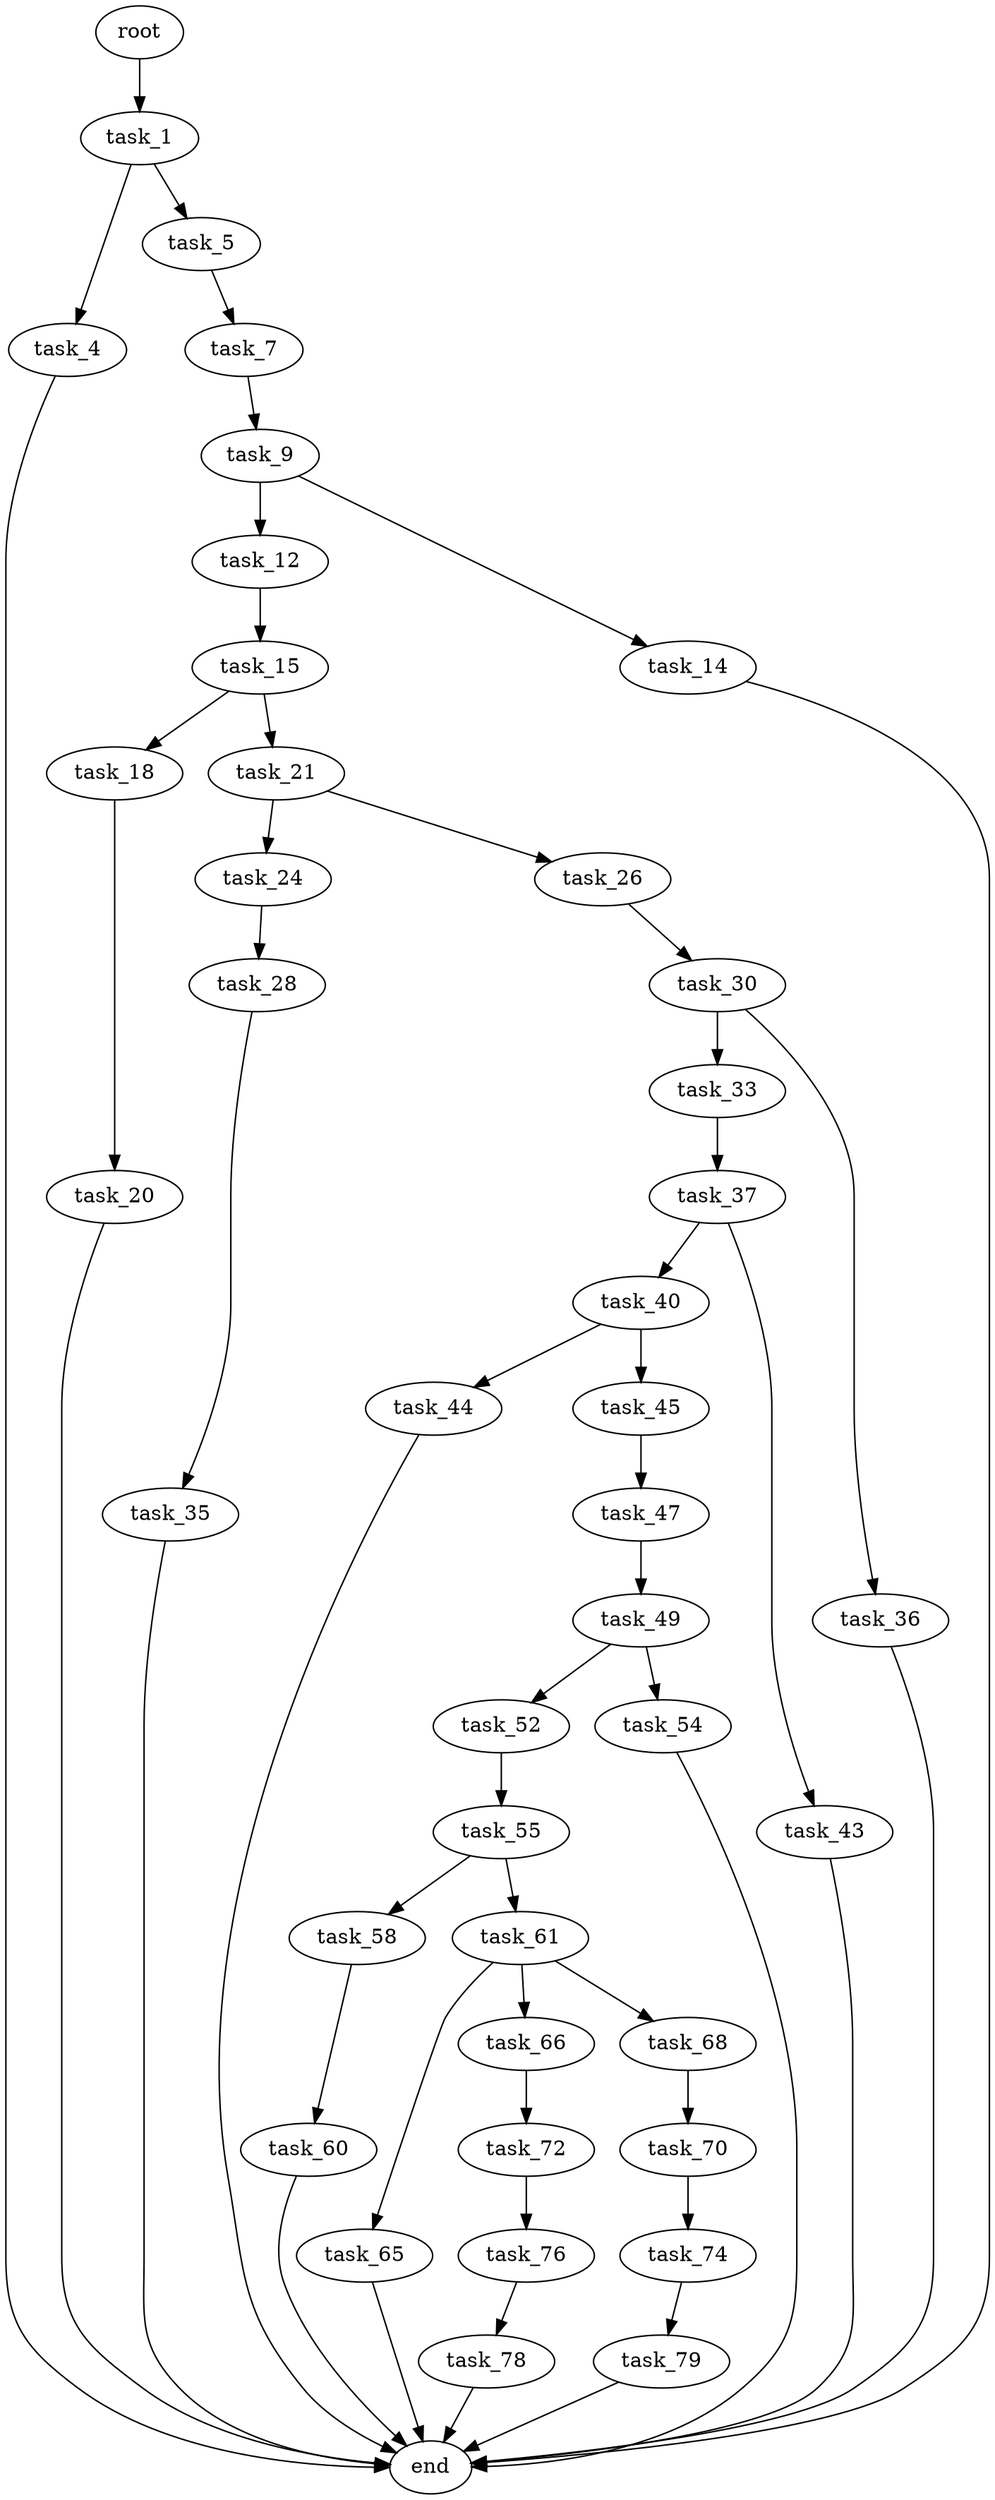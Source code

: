 digraph G {
  root [size="0.000000"];
  task_1 [size="15097203421.000000"];
  task_4 [size="28991029248.000000"];
  task_5 [size="233182890500.000000"];
  end [size="0.000000"];
  task_7 [size="418792836128.000000"];
  task_9 [size="5511337706.000000"];
  task_12 [size="17525789166.000000"];
  task_14 [size="68719476736.000000"];
  task_15 [size="8589934592.000000"];
  task_18 [size="549755813888.000000"];
  task_21 [size="6711149661.000000"];
  task_20 [size="527366428590.000000"];
  task_24 [size="134217728000.000000"];
  task_26 [size="488169919814.000000"];
  task_28 [size="2035901275.000000"];
  task_30 [size="368293445632.000000"];
  task_35 [size="407336937411.000000"];
  task_33 [size="18145847448.000000"];
  task_36 [size="11382344432.000000"];
  task_37 [size="30910581250.000000"];
  task_40 [size="14083737269.000000"];
  task_43 [size="4668307728.000000"];
  task_44 [size="8514172940.000000"];
  task_45 [size="3278378656.000000"];
  task_47 [size="641575829302.000000"];
  task_49 [size="782757789696.000000"];
  task_52 [size="11561148950.000000"];
  task_54 [size="52665840550.000000"];
  task_55 [size="8589934592.000000"];
  task_58 [size="5808790655.000000"];
  task_61 [size="231928233984.000000"];
  task_60 [size="796181221357.000000"];
  task_65 [size="782757789696.000000"];
  task_66 [size="81406817292.000000"];
  task_68 [size="368293445632.000000"];
  task_72 [size="231928233984.000000"];
  task_70 [size="37371580656.000000"];
  task_74 [size="1311470713697.000000"];
  task_76 [size="28991029248.000000"];
  task_79 [size="8571150684.000000"];
  task_78 [size="207516663548.000000"];

  root -> task_1 [size="1.000000"];
  task_1 -> task_4 [size="301989888.000000"];
  task_1 -> task_5 [size="301989888.000000"];
  task_4 -> end [size="1.000000"];
  task_5 -> task_7 [size="838860800.000000"];
  task_7 -> task_9 [size="411041792.000000"];
  task_9 -> task_12 [size="209715200.000000"];
  task_9 -> task_14 [size="209715200.000000"];
  task_12 -> task_15 [size="536870912.000000"];
  task_14 -> end [size="1.000000"];
  task_15 -> task_18 [size="33554432.000000"];
  task_15 -> task_21 [size="33554432.000000"];
  task_18 -> task_20 [size="536870912.000000"];
  task_21 -> task_24 [size="209715200.000000"];
  task_21 -> task_26 [size="209715200.000000"];
  task_20 -> end [size="1.000000"];
  task_24 -> task_28 [size="209715200.000000"];
  task_26 -> task_30 [size="411041792.000000"];
  task_28 -> task_35 [size="75497472.000000"];
  task_30 -> task_33 [size="411041792.000000"];
  task_30 -> task_36 [size="411041792.000000"];
  task_35 -> end [size="1.000000"];
  task_33 -> task_37 [size="75497472.000000"];
  task_36 -> end [size="1.000000"];
  task_37 -> task_40 [size="75497472.000000"];
  task_37 -> task_43 [size="75497472.000000"];
  task_40 -> task_44 [size="33554432.000000"];
  task_40 -> task_45 [size="33554432.000000"];
  task_43 -> end [size="1.000000"];
  task_44 -> end [size="1.000000"];
  task_45 -> task_47 [size="209715200.000000"];
  task_47 -> task_49 [size="411041792.000000"];
  task_49 -> task_52 [size="679477248.000000"];
  task_49 -> task_54 [size="679477248.000000"];
  task_52 -> task_55 [size="301989888.000000"];
  task_54 -> end [size="1.000000"];
  task_55 -> task_58 [size="33554432.000000"];
  task_55 -> task_61 [size="33554432.000000"];
  task_58 -> task_60 [size="679477248.000000"];
  task_61 -> task_65 [size="301989888.000000"];
  task_61 -> task_66 [size="301989888.000000"];
  task_61 -> task_68 [size="301989888.000000"];
  task_60 -> end [size="1.000000"];
  task_65 -> end [size="1.000000"];
  task_66 -> task_72 [size="134217728.000000"];
  task_68 -> task_70 [size="411041792.000000"];
  task_72 -> task_76 [size="301989888.000000"];
  task_70 -> task_74 [size="33554432.000000"];
  task_74 -> task_79 [size="838860800.000000"];
  task_76 -> task_78 [size="75497472.000000"];
  task_79 -> end [size="1.000000"];
  task_78 -> end [size="1.000000"];
}
